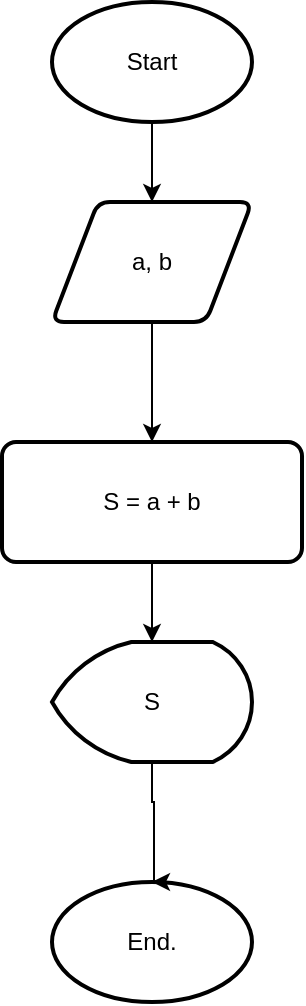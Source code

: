 <mxfile version="25.0.3">
  <diagram id="C5RBs43oDa-KdzZeNtuy" name="Page-1">
    <mxGraphModel dx="1050" dy="653" grid="1" gridSize="10" guides="1" tooltips="1" connect="1" arrows="1" fold="1" page="1" pageScale="1" pageWidth="827" pageHeight="1169" math="0" shadow="0">
      <root>
        <mxCell id="WIyWlLk6GJQsqaUBKTNV-0" />
        <mxCell id="WIyWlLk6GJQsqaUBKTNV-1" parent="WIyWlLk6GJQsqaUBKTNV-0" />
        <mxCell id="oBBFC0Ya6ClYfVu7VHRn-6" style="edgeStyle=orthogonalEdgeStyle;rounded=0;orthogonalLoop=1;jettySize=auto;html=1;entryX=0.5;entryY=0;entryDx=0;entryDy=0;" edge="1" parent="WIyWlLk6GJQsqaUBKTNV-1" source="oBBFC0Ya6ClYfVu7VHRn-0" target="oBBFC0Ya6ClYfVu7VHRn-2">
          <mxGeometry relative="1" as="geometry" />
        </mxCell>
        <mxCell id="oBBFC0Ya6ClYfVu7VHRn-0" value="Start" style="strokeWidth=2;html=1;shape=mxgraph.flowchart.start_1;whiteSpace=wrap;" vertex="1" parent="WIyWlLk6GJQsqaUBKTNV-1">
          <mxGeometry x="150" y="100" width="100" height="60" as="geometry" />
        </mxCell>
        <mxCell id="oBBFC0Ya6ClYfVu7VHRn-1" value="End." style="strokeWidth=2;html=1;shape=mxgraph.flowchart.start_1;whiteSpace=wrap;" vertex="1" parent="WIyWlLk6GJQsqaUBKTNV-1">
          <mxGeometry x="150" y="540" width="100" height="60" as="geometry" />
        </mxCell>
        <mxCell id="oBBFC0Ya6ClYfVu7VHRn-7" style="edgeStyle=orthogonalEdgeStyle;rounded=0;orthogonalLoop=1;jettySize=auto;html=1;entryX=0.5;entryY=0;entryDx=0;entryDy=0;" edge="1" parent="WIyWlLk6GJQsqaUBKTNV-1" source="oBBFC0Ya6ClYfVu7VHRn-2" target="oBBFC0Ya6ClYfVu7VHRn-3">
          <mxGeometry relative="1" as="geometry" />
        </mxCell>
        <mxCell id="oBBFC0Ya6ClYfVu7VHRn-2" value="a, b" style="shape=parallelogram;html=1;strokeWidth=2;perimeter=parallelogramPerimeter;whiteSpace=wrap;rounded=1;arcSize=12;size=0.23;" vertex="1" parent="WIyWlLk6GJQsqaUBKTNV-1">
          <mxGeometry x="150" y="200" width="100" height="60" as="geometry" />
        </mxCell>
        <mxCell id="oBBFC0Ya6ClYfVu7VHRn-3" value="S = a + b" style="rounded=1;whiteSpace=wrap;html=1;absoluteArcSize=1;arcSize=14;strokeWidth=2;" vertex="1" parent="WIyWlLk6GJQsqaUBKTNV-1">
          <mxGeometry x="125" y="320" width="150" height="60" as="geometry" />
        </mxCell>
        <mxCell id="oBBFC0Ya6ClYfVu7VHRn-9" style="edgeStyle=orthogonalEdgeStyle;rounded=0;orthogonalLoop=1;jettySize=auto;html=1;entryX=0.5;entryY=0;entryDx=0;entryDy=0;entryPerimeter=0;" edge="1" parent="WIyWlLk6GJQsqaUBKTNV-1" source="oBBFC0Ya6ClYfVu7VHRn-5" target="oBBFC0Ya6ClYfVu7VHRn-1">
          <mxGeometry relative="1" as="geometry">
            <mxPoint x="200" y="520" as="targetPoint" />
            <Array as="points">
              <mxPoint x="200" y="500" />
              <mxPoint x="201" y="500" />
            </Array>
          </mxGeometry>
        </mxCell>
        <mxCell id="oBBFC0Ya6ClYfVu7VHRn-5" value="S" style="strokeWidth=2;html=1;shape=mxgraph.flowchart.display;whiteSpace=wrap;" vertex="1" parent="WIyWlLk6GJQsqaUBKTNV-1">
          <mxGeometry x="150" y="420" width="100" height="60" as="geometry" />
        </mxCell>
        <mxCell id="oBBFC0Ya6ClYfVu7VHRn-8" style="edgeStyle=orthogonalEdgeStyle;rounded=0;orthogonalLoop=1;jettySize=auto;html=1;entryX=0.5;entryY=0;entryDx=0;entryDy=0;entryPerimeter=0;" edge="1" parent="WIyWlLk6GJQsqaUBKTNV-1" source="oBBFC0Ya6ClYfVu7VHRn-3" target="oBBFC0Ya6ClYfVu7VHRn-5">
          <mxGeometry relative="1" as="geometry" />
        </mxCell>
      </root>
    </mxGraphModel>
  </diagram>
</mxfile>
